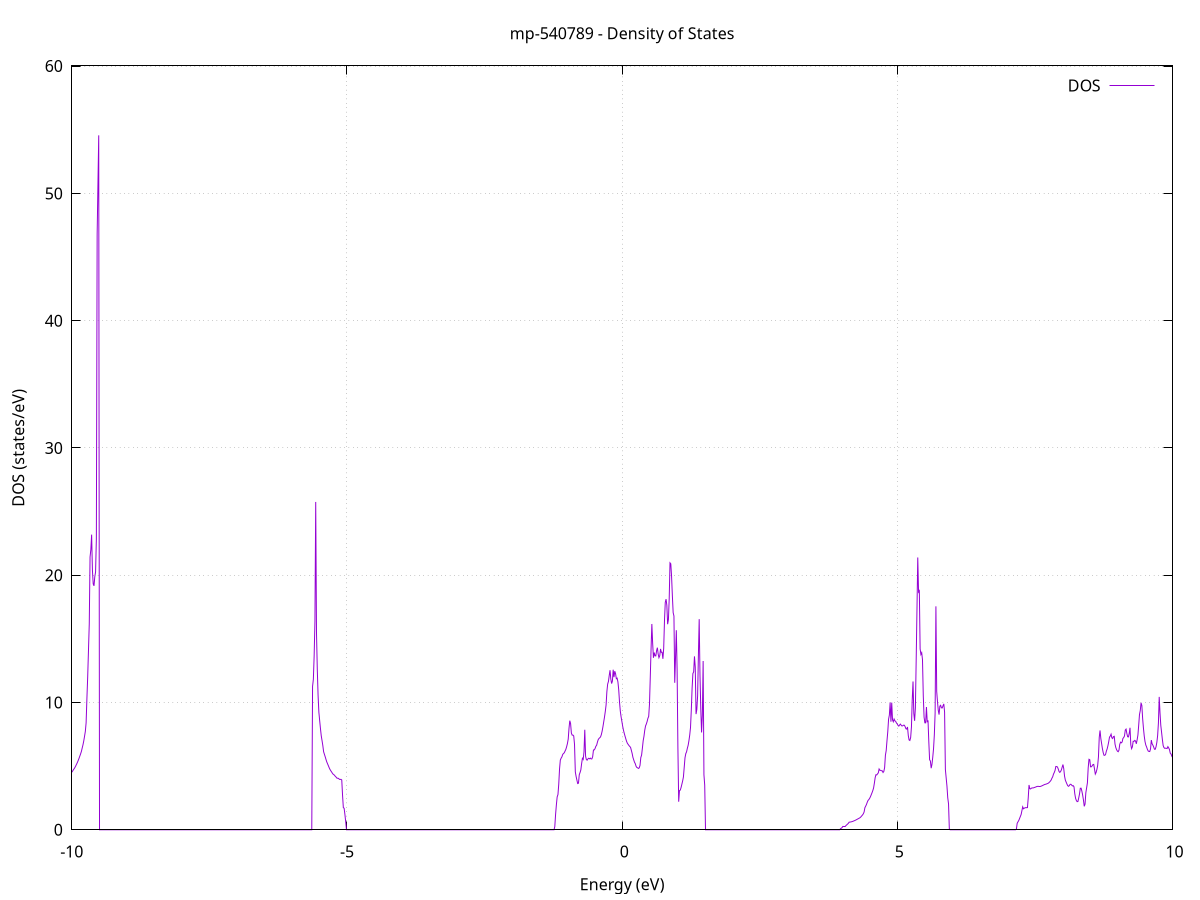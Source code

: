 set title 'mp-540789 - Density of States'
set xlabel 'Energy (eV)'
set ylabel 'DOS (states/eV)'
set grid
set xrange [-10:10]
set yrange [0:60.019]
set xzeroaxis lt -1
set terminal png size 800,600
set output 'mp-540789_dos_gnuplot.png'
plot '-' using 1:2 with lines title 'DOS'
-15.861900 0.000000
-15.847500 0.000000
-15.833200 0.000000
-15.818900 0.000000
-15.804500 0.000000
-15.790200 0.000000
-15.775800 0.000000
-15.761500 0.000000
-15.747200 0.000000
-15.732800 0.000000
-15.718500 0.000000
-15.704200 0.000000
-15.689800 0.000000
-15.675500 0.000000
-15.661100 0.000000
-15.646800 0.000000
-15.632500 0.000000
-15.618100 0.000000
-15.603800 0.000000
-15.589500 0.000000
-15.575100 0.000000
-15.560800 0.000000
-15.546400 0.000000
-15.532100 0.000000
-15.517800 0.000000
-15.503400 0.000000
-15.489100 0.000000
-15.474800 0.000000
-15.460400 0.000000
-15.446100 0.000000
-15.431700 0.000000
-15.417400 0.000000
-15.403100 0.000000
-15.388700 0.000000
-15.374400 0.000000
-15.360100 0.000000
-15.345700 0.000000
-15.331400 0.000000
-15.317100 0.000000
-15.302700 0.000000
-15.288400 0.000000
-15.274000 0.000000
-15.259700 0.000000
-15.245400 0.000000
-15.231000 0.000000
-15.216700 0.000000
-15.202400 0.000000
-15.188000 0.000000
-15.173700 0.000000
-15.159300 0.000000
-15.145000 0.000000
-15.130700 0.000000
-15.116300 0.000000
-15.102000 0.000000
-15.087700 0.000000
-15.073300 0.000000
-15.059000 0.000000
-15.044600 0.000000
-15.030300 0.000000
-15.016000 0.000000
-15.001600 0.000000
-14.987300 0.000000
-14.973000 0.000000
-14.958600 0.000000
-14.944300 0.000000
-14.929900 0.000000
-14.915600 0.000000
-14.901300 0.000000
-14.886900 0.000000
-14.872600 0.000000
-14.858300 0.000000
-14.843900 0.000000
-14.829600 0.000000
-14.815300 0.000000
-14.800900 0.000000
-14.786600 0.000000
-14.772200 0.000000
-14.757900 0.000000
-14.743600 0.000000
-14.729200 0.000000
-14.714900 0.000000
-14.700600 0.000000
-14.686200 0.000000
-14.671900 0.000000
-14.657500 0.000000
-14.643200 0.000000
-14.628900 0.000000
-14.614500 0.000000
-14.600200 0.000000
-14.585900 0.000000
-14.571500 0.000000
-14.557200 83.958200
-14.542800 181.843900
-14.528500 390.366600
-14.514200 614.686100
-14.499800 396.299700
-14.485500 0.000000
-14.471200 0.000000
-14.456800 0.000000
-14.442500 0.000000
-14.428200 0.000000
-14.413800 0.000000
-14.399500 0.000000
-14.385100 0.000000
-14.370800 0.000000
-14.356500 0.000000
-14.342100 0.000000
-14.327800 0.000000
-14.313500 0.000000
-14.299100 0.000000
-14.284800 0.000000
-14.270400 0.000000
-14.256100 0.000000
-14.241800 0.000000
-14.227400 0.000000
-14.213100 0.000000
-14.198800 0.000000
-14.184400 0.000000
-14.170100 0.000000
-14.155700 0.000000
-14.141400 0.000000
-14.127100 0.000000
-14.112700 0.000000
-14.098400 0.000000
-14.084100 0.000000
-14.069700 0.000000
-14.055400 0.000000
-14.041000 0.000000
-14.026700 0.000000
-14.012400 0.000000
-13.998000 0.000000
-13.983700 0.000000
-13.969400 0.000000
-13.955000 0.000000
-13.940700 0.000000
-13.926400 0.000000
-13.912000 0.000000
-13.897700 0.000000
-13.883300 0.000000
-13.869000 0.000000
-13.854700 0.000000
-13.840300 0.000000
-13.826000 0.000000
-13.811700 0.000000
-13.797300 0.000000
-13.783000 0.000000
-13.768600 0.000000
-13.754300 0.000000
-13.740000 0.000000
-13.725600 0.000000
-13.711300 0.000000
-13.697000 0.000000
-13.682600 0.000000
-13.668300 0.000000
-13.653900 0.000000
-13.639600 0.000000
-13.625300 0.000000
-13.610900 0.000000
-13.596600 0.000000
-13.582300 0.000000
-13.567900 0.000000
-13.553600 0.000000
-13.539200 0.000000
-13.524900 0.000000
-13.510600 0.000000
-13.496200 0.000000
-13.481900 0.000000
-13.467600 0.000000
-13.453200 0.000000
-13.438900 0.000000
-13.424600 0.000000
-13.410200 0.000000
-13.395900 0.000000
-13.381500 0.000000
-13.367200 0.000000
-13.352900 0.000000
-13.338500 0.000000
-13.324200 0.000000
-13.309900 0.000000
-13.295500 0.000000
-13.281200 0.000000
-13.266800 0.000000
-13.252500 0.000000
-13.238200 0.000000
-13.223800 0.000000
-13.209500 0.000000
-13.195200 0.000000
-13.180800 0.000000
-13.166500 0.000000
-13.152100 0.000000
-13.137800 0.000000
-13.123500 0.000000
-13.109100 0.000000
-13.094800 0.000000
-13.080500 0.000000
-13.066100 0.000000
-13.051800 0.000000
-13.037400 0.000000
-13.023100 0.000000
-13.008800 0.000000
-12.994400 0.000000
-12.980100 0.000000
-12.965800 0.000000
-12.951400 0.000000
-12.937100 0.000000
-12.922800 0.000000
-12.908400 0.000000
-12.894100 0.000000
-12.879700 0.000000
-12.865400 0.000000
-12.851100 0.000000
-12.836700 0.000000
-12.822400 0.000000
-12.808100 0.000000
-12.793700 0.000000
-12.779400 0.000000
-12.765000 0.000000
-12.750700 0.000000
-12.736400 0.000000
-12.722000 0.000000
-12.707700 0.000000
-12.693400 0.000000
-12.679000 0.000000
-12.664700 0.000000
-12.650300 0.000000
-12.636000 0.000000
-12.621700 0.000000
-12.607300 0.000000
-12.593000 0.000000
-12.578700 0.000000
-12.564300 0.000000
-12.550000 0.000000
-12.535700 0.000000
-12.521300 0.000000
-12.507000 0.000000
-12.492600 0.000000
-12.478300 0.000000
-12.464000 0.000000
-12.449600 0.000000
-12.435300 0.000000
-12.421000 0.000000
-12.406600 0.000000
-12.392300 0.000000
-12.377900 0.000000
-12.363600 0.000000
-12.349300 0.000000
-12.334900 0.000000
-12.320600 0.000000
-12.306300 0.000000
-12.291900 0.000000
-12.277600 0.000000
-12.263200 0.000000
-12.248900 0.000000
-12.234600 0.000000
-12.220200 0.000000
-12.205900 0.000000
-12.191600 0.000000
-12.177200 0.000000
-12.162900 0.000000
-12.148500 0.000000
-12.134200 0.000000
-12.119900 0.000000
-12.105500 0.000000
-12.091200 0.000000
-12.076900 0.000000
-12.062500 0.000000
-12.048200 0.000000
-12.033900 0.000000
-12.019500 0.000000
-12.005200 0.000000
-11.990800 0.000000
-11.976500 0.000000
-11.962200 0.000000
-11.947800 0.000000
-11.933500 0.000000
-11.919200 0.000000
-11.904800 0.000000
-11.890500 0.000000
-11.876100 0.000000
-11.861800 0.000000
-11.847500 0.000000
-11.833100 0.000000
-11.818800 0.000000
-11.804500 0.000000
-11.790100 0.000000
-11.775800 0.000000
-11.761400 0.000000
-11.747100 0.000000
-11.732800 0.000000
-11.718400 0.000000
-11.704100 0.000000
-11.689800 0.000000
-11.675400 0.000000
-11.661100 0.000000
-11.646700 0.000000
-11.632400 0.000000
-11.618100 0.000000
-11.603700 0.000000
-11.589400 0.000000
-11.575100 0.000000
-11.560700 0.000000
-11.546400 0.000000
-11.532100 0.000000
-11.517700 0.000000
-11.503400 0.000000
-11.489000 0.000000
-11.474700 0.000000
-11.460400 0.000000
-11.446000 0.000000
-11.431700 0.000000
-11.417400 0.000000
-11.403000 0.000000
-11.388700 0.000000
-11.374300 0.000000
-11.360000 0.000000
-11.345700 0.000000
-11.331300 0.000000
-11.317000 0.000000
-11.302700 0.000000
-11.288300 0.000000
-11.274000 0.000000
-11.259600 0.000000
-11.245300 0.000000
-11.231000 0.000000
-11.216600 0.000000
-11.202300 0.000000
-11.188000 0.000000
-11.173600 0.000000
-11.159300 0.000000
-11.144900 0.000000
-11.130600 0.000000
-11.116300 0.000000
-11.101900 0.000000
-11.087600 0.000000
-11.073300 0.000000
-11.058900 0.000000
-11.044600 0.000000
-11.030300 0.000000
-11.015900 0.000000
-11.001600 0.000000
-10.987200 0.000000
-10.972900 0.000000
-10.958600 0.000000
-10.944200 0.000000
-10.929900 0.000000
-10.915600 0.000000
-10.901200 0.000000
-10.886900 0.000000
-10.872500 0.000000
-10.858200 0.000000
-10.843900 0.000000
-10.829500 0.000000
-10.815200 0.000000
-10.800900 0.000000
-10.786500 0.000000
-10.772200 0.000000
-10.757800 0.000000
-10.743500 0.000000
-10.729200 0.000000
-10.714800 0.000000
-10.700500 0.000000
-10.686200 0.000000
-10.671800 0.000000
-10.657500 0.000000
-10.643200 0.000000
-10.628800 0.000000
-10.614500 0.000000
-10.600100 0.000000
-10.585800 0.000000
-10.571500 0.000000
-10.557100 0.000000
-10.542800 0.000000
-10.528500 0.000000
-10.514100 0.000000
-10.499800 0.000000
-10.485400 0.000000
-10.471100 0.000000
-10.456800 0.000000
-10.442400 0.000000
-10.428100 0.000000
-10.413800 0.000000
-10.399400 0.000000
-10.385100 0.000000
-10.370700 0.000000
-10.356400 0.000000
-10.342100 0.000000
-10.327700 0.000000
-10.313400 0.000000
-10.299100 0.000000
-10.284700 0.000000
-10.270400 0.000000
-10.256000 0.000000
-10.241700 0.000000
-10.227400 0.000000
-10.213000 0.000000
-10.198700 0.000000
-10.184400 0.793700
-10.170000 1.826200
-10.155700 1.915000
-10.141400 2.513900
-10.127000 3.083800
-10.112700 3.936500
-10.098300 4.084200
-10.084000 4.063700
-10.069700 4.139500
-10.055300 4.222400
-10.041000 4.305800
-10.026700 4.364200
-10.012300 4.447100
-9.998000 4.531300
-9.983600 4.623300
-9.969300 4.726500
-9.955000 4.808200
-9.940600 4.916200
-9.926300 5.036600
-9.912000 5.165800
-9.897600 5.297800
-9.883300 5.447800
-9.868900 5.609900
-9.854600 5.782800
-9.840300 5.957800
-9.825900 6.150100
-9.811600 6.413400
-9.797300 6.665200
-9.782900 6.970700
-9.768600 7.335900
-9.754200 7.722700
-9.739900 8.397700
-9.725600 10.287800
-9.711200 12.002200
-9.696900 14.088000
-9.682600 16.163000
-9.668200 21.426000
-9.653900 22.010400
-9.639600 23.190500
-9.625200 20.404100
-9.610900 19.313700
-9.596500 19.165300
-9.582200 19.871500
-9.567900 20.256300
-9.553500 22.847300
-9.539200 46.781100
-9.524900 50.677300
-9.510500 54.562300
-9.496200 0.000000
-9.481800 0.000000
-9.467500 0.000000
-9.453200 0.000000
-9.438800 0.000000
-9.424500 0.000000
-9.410200 0.000000
-9.395800 0.000000
-9.381500 0.000000
-9.367100 0.000000
-9.352800 0.000000
-9.338500 0.000000
-9.324100 0.000000
-9.309800 0.000000
-9.295500 0.000000
-9.281100 0.000000
-9.266800 0.000000
-9.252400 0.000000
-9.238100 0.000000
-9.223800 0.000000
-9.209400 0.000000
-9.195100 0.000000
-9.180800 0.000000
-9.166400 0.000000
-9.152100 0.000000
-9.137800 0.000000
-9.123400 0.000000
-9.109100 0.000000
-9.094700 0.000000
-9.080400 0.000000
-9.066100 0.000000
-9.051700 0.000000
-9.037400 0.000000
-9.023100 0.000000
-9.008700 0.000000
-8.994400 0.000000
-8.980000 0.000000
-8.965700 0.000000
-8.951400 0.000000
-8.937000 0.000000
-8.922700 0.000000
-8.908400 0.000000
-8.894000 0.000000
-8.879700 0.000000
-8.865300 0.000000
-8.851000 0.000000
-8.836700 0.000000
-8.822300 0.000000
-8.808000 0.000000
-8.793700 0.000000
-8.779300 0.000000
-8.765000 0.000000
-8.750700 0.000000
-8.736300 0.000000
-8.722000 0.000000
-8.707600 0.000000
-8.693300 0.000000
-8.679000 0.000000
-8.664600 0.000000
-8.650300 0.000000
-8.636000 0.000000
-8.621600 0.000000
-8.607300 0.000000
-8.592900 0.000000
-8.578600 0.000000
-8.564300 0.000000
-8.549900 0.000000
-8.535600 0.000000
-8.521300 0.000000
-8.506900 0.000000
-8.492600 0.000000
-8.478200 0.000000
-8.463900 0.000000
-8.449600 0.000000
-8.435200 0.000000
-8.420900 0.000000
-8.406600 0.000000
-8.392200 0.000000
-8.377900 0.000000
-8.363500 0.000000
-8.349200 0.000000
-8.334900 0.000000
-8.320500 0.000000
-8.306200 0.000000
-8.291900 0.000000
-8.277500 0.000000
-8.263200 0.000000
-8.248900 0.000000
-8.234500 0.000000
-8.220200 0.000000
-8.205800 0.000000
-8.191500 0.000000
-8.177200 0.000000
-8.162800 0.000000
-8.148500 0.000000
-8.134200 0.000000
-8.119800 0.000000
-8.105500 0.000000
-8.091100 0.000000
-8.076800 0.000000
-8.062500 0.000000
-8.048100 0.000000
-8.033800 0.000000
-8.019500 0.000000
-8.005100 0.000000
-7.990800 0.000000
-7.976400 0.000000
-7.962100 0.000000
-7.947800 0.000000
-7.933400 0.000000
-7.919100 0.000000
-7.904800 0.000000
-7.890400 0.000000
-7.876100 0.000000
-7.861700 0.000000
-7.847400 0.000000
-7.833100 0.000000
-7.818700 0.000000
-7.804400 0.000000
-7.790100 0.000000
-7.775700 0.000000
-7.761400 0.000000
-7.747100 0.000000
-7.732700 0.000000
-7.718400 0.000000
-7.704000 0.000000
-7.689700 0.000000
-7.675400 0.000000
-7.661000 0.000000
-7.646700 0.000000
-7.632400 0.000000
-7.618000 0.000000
-7.603700 0.000000
-7.589300 0.000000
-7.575000 0.000000
-7.560700 0.000000
-7.546300 0.000000
-7.532000 0.000000
-7.517700 0.000000
-7.503300 0.000000
-7.489000 0.000000
-7.474600 0.000000
-7.460300 0.000000
-7.446000 0.000000
-7.431600 0.000000
-7.417300 0.000000
-7.403000 0.000000
-7.388600 0.000000
-7.374300 0.000000
-7.359900 0.000000
-7.345600 0.000000
-7.331300 0.000000
-7.316900 0.000000
-7.302600 0.000000
-7.288300 0.000000
-7.273900 0.000000
-7.259600 0.000000
-7.245300 0.000000
-7.230900 0.000000
-7.216600 0.000000
-7.202200 0.000000
-7.187900 0.000000
-7.173600 0.000000
-7.159200 0.000000
-7.144900 0.000000
-7.130600 0.000000
-7.116200 0.000000
-7.101900 0.000000
-7.087500 0.000000
-7.073200 0.000000
-7.058900 0.000000
-7.044500 0.000000
-7.030200 0.000000
-7.015900 0.000000
-7.001500 0.000000
-6.987200 0.000000
-6.972800 0.000000
-6.958500 0.000000
-6.944200 0.000000
-6.929800 0.000000
-6.915500 0.000000
-6.901200 0.000000
-6.886800 0.000000
-6.872500 0.000000
-6.858200 0.000000
-6.843800 0.000000
-6.829500 0.000000
-6.815100 0.000000
-6.800800 0.000000
-6.786500 0.000000
-6.772100 0.000000
-6.757800 0.000000
-6.743500 0.000000
-6.729100 0.000000
-6.714800 0.000000
-6.700400 0.000000
-6.686100 0.000000
-6.671800 0.000000
-6.657400 0.000000
-6.643100 0.000000
-6.628800 0.000000
-6.614400 0.000000
-6.600100 0.000000
-6.585700 0.000000
-6.571400 0.000000
-6.557100 0.000000
-6.542700 0.000000
-6.528400 0.000000
-6.514100 0.000000
-6.499700 0.000000
-6.485400 0.000000
-6.471000 0.000000
-6.456700 0.000000
-6.442400 0.000000
-6.428000 0.000000
-6.413700 0.000000
-6.399400 0.000000
-6.385000 0.000000
-6.370700 0.000000
-6.356400 0.000000
-6.342000 0.000000
-6.327700 0.000000
-6.313300 0.000000
-6.299000 0.000000
-6.284700 0.000000
-6.270300 0.000000
-6.256000 0.000000
-6.241700 0.000000
-6.227300 0.000000
-6.213000 0.000000
-6.198600 0.000000
-6.184300 0.000000
-6.170000 0.000000
-6.155600 0.000000
-6.141300 0.000000
-6.127000 0.000000
-6.112600 0.000000
-6.098300 0.000000
-6.083900 0.000000
-6.069600 0.000000
-6.055300 0.000000
-6.040900 0.000000
-6.026600 0.000000
-6.012300 0.000000
-5.997900 0.000000
-5.983600 0.000000
-5.969200 0.000000
-5.954900 0.000000
-5.940600 0.000000
-5.926200 0.000000
-5.911900 0.000000
-5.897600 0.000000
-5.883200 0.000000
-5.868900 0.000000
-5.854600 0.000000
-5.840200 0.000000
-5.825900 0.000000
-5.811500 0.000000
-5.797200 0.000000
-5.782900 0.000000
-5.768500 0.000000
-5.754200 0.000000
-5.739900 0.000000
-5.725500 0.000000
-5.711200 0.000000
-5.696800 0.000000
-5.682500 0.000000
-5.668200 0.000000
-5.653800 0.000000
-5.639500 0.000000
-5.625200 11.266200
-5.610800 11.816800
-5.596500 13.642900
-5.582100 16.356400
-5.567800 25.756500
-5.553500 15.435900
-5.539100 12.578300
-5.524800 10.550800
-5.510500 9.231300
-5.496100 8.582300
-5.481800 7.954900
-5.467400 7.386700
-5.453100 7.010600
-5.438800 6.618800
-5.424400 6.132900
-5.410100 5.933100
-5.395800 5.739100
-5.381400 5.528300
-5.367100 5.333100
-5.352800 5.185100
-5.338400 5.038800
-5.324100 4.884700
-5.309700 4.749600
-5.295400 4.646600
-5.281100 4.555000
-5.266700 4.455100
-5.252400 4.370600
-5.238100 4.331800
-5.223700 4.263700
-5.209400 4.187400
-5.195000 4.128400
-5.180700 4.049700
-5.166400 4.052500
-5.152000 4.032100
-5.137700 3.960900
-5.123400 3.956200
-5.109000 3.962000
-5.094700 3.910900
-5.080300 2.707700
-5.066000 1.738500
-5.051700 1.692200
-5.037300 1.197800
-5.023000 0.629800
-5.008700 0.000000
-4.994300 0.000000
-4.980000 0.000000
-4.965700 0.000000
-4.951300 0.000000
-4.937000 0.000000
-4.922600 0.000000
-4.908300 0.000000
-4.894000 0.000000
-4.879600 0.000000
-4.865300 0.000000
-4.851000 0.000000
-4.836600 0.000000
-4.822300 0.000000
-4.807900 0.000000
-4.793600 0.000000
-4.779300 0.000000
-4.764900 0.000000
-4.750600 0.000000
-4.736300 0.000000
-4.721900 0.000000
-4.707600 0.000000
-4.693200 0.000000
-4.678900 0.000000
-4.664600 0.000000
-4.650200 0.000000
-4.635900 0.000000
-4.621600 0.000000
-4.607200 0.000000
-4.592900 0.000000
-4.578500 0.000000
-4.564200 0.000000
-4.549900 0.000000
-4.535500 0.000000
-4.521200 0.000000
-4.506900 0.000000
-4.492500 0.000000
-4.478200 0.000000
-4.463900 0.000000
-4.449500 0.000000
-4.435200 0.000000
-4.420800 0.000000
-4.406500 0.000000
-4.392200 0.000000
-4.377800 0.000000
-4.363500 0.000000
-4.349200 0.000000
-4.334800 0.000000
-4.320500 0.000000
-4.306100 0.000000
-4.291800 0.000000
-4.277500 0.000000
-4.263100 0.000000
-4.248800 0.000000
-4.234500 0.000000
-4.220100 0.000000
-4.205800 0.000000
-4.191400 0.000000
-4.177100 0.000000
-4.162800 0.000000
-4.148400 0.000000
-4.134100 0.000000
-4.119800 0.000000
-4.105400 0.000000
-4.091100 0.000000
-4.076700 0.000000
-4.062400 0.000000
-4.048100 0.000000
-4.033700 0.000000
-4.019400 0.000000
-4.005100 0.000000
-3.990700 0.000000
-3.976400 0.000000
-3.962100 0.000000
-3.947700 0.000000
-3.933400 0.000000
-3.919000 0.000000
-3.904700 0.000000
-3.890400 0.000000
-3.876000 0.000000
-3.861700 0.000000
-3.847400 0.000000
-3.833000 0.000000
-3.818700 0.000000
-3.804300 0.000000
-3.790000 0.000000
-3.775700 0.000000
-3.761300 0.000000
-3.747000 0.000000
-3.732700 0.000000
-3.718300 0.000000
-3.704000 0.000000
-3.689600 0.000000
-3.675300 0.000000
-3.661000 0.000000
-3.646600 0.000000
-3.632300 0.000000
-3.618000 0.000000
-3.603600 0.000000
-3.589300 0.000000
-3.575000 0.000000
-3.560600 0.000000
-3.546300 0.000000
-3.531900 0.000000
-3.517600 0.000000
-3.503300 0.000000
-3.488900 0.000000
-3.474600 0.000000
-3.460300 0.000000
-3.445900 0.000000
-3.431600 0.000000
-3.417200 0.000000
-3.402900 0.000000
-3.388600 0.000000
-3.374200 0.000000
-3.359900 0.000000
-3.345600 0.000000
-3.331200 0.000000
-3.316900 0.000000
-3.302500 0.000000
-3.288200 0.000000
-3.273900 0.000000
-3.259500 0.000000
-3.245200 0.000000
-3.230900 0.000000
-3.216500 0.000000
-3.202200 0.000000
-3.187800 0.000000
-3.173500 0.000000
-3.159200 0.000000
-3.144800 0.000000
-3.130500 0.000000
-3.116200 0.000000
-3.101800 0.000000
-3.087500 0.000000
-3.073200 0.000000
-3.058800 0.000000
-3.044500 0.000000
-3.030100 0.000000
-3.015800 0.000000
-3.001500 0.000000
-2.987100 0.000000
-2.972800 0.000000
-2.958500 0.000000
-2.944100 0.000000
-2.929800 0.000000
-2.915400 0.000000
-2.901100 0.000000
-2.886800 0.000000
-2.872400 0.000000
-2.858100 0.000000
-2.843800 0.000000
-2.829400 0.000000
-2.815100 0.000000
-2.800700 0.000000
-2.786400 0.000000
-2.772100 0.000000
-2.757700 0.000000
-2.743400 0.000000
-2.729100 0.000000
-2.714700 0.000000
-2.700400 0.000000
-2.686000 0.000000
-2.671700 0.000000
-2.657400 0.000000
-2.643000 0.000000
-2.628700 0.000000
-2.614400 0.000000
-2.600000 0.000000
-2.585700 0.000000
-2.571400 0.000000
-2.557000 0.000000
-2.542700 0.000000
-2.528300 0.000000
-2.514000 0.000000
-2.499700 0.000000
-2.485300 0.000000
-2.471000 0.000000
-2.456700 0.000000
-2.442300 0.000000
-2.428000 0.000000
-2.413600 0.000000
-2.399300 0.000000
-2.385000 0.000000
-2.370600 0.000000
-2.356300 0.000000
-2.342000 0.000000
-2.327600 0.000000
-2.313300 0.000000
-2.298900 0.000000
-2.284600 0.000000
-2.270300 0.000000
-2.255900 0.000000
-2.241600 0.000000
-2.227300 0.000000
-2.212900 0.000000
-2.198600 0.000000
-2.184200 0.000000
-2.169900 0.000000
-2.155600 0.000000
-2.141200 0.000000
-2.126900 0.000000
-2.112600 0.000000
-2.098200 0.000000
-2.083900 0.000000
-2.069600 0.000000
-2.055200 0.000000
-2.040900 0.000000
-2.026500 0.000000
-2.012200 0.000000
-1.997900 0.000000
-1.983500 0.000000
-1.969200 0.000000
-1.954900 0.000000
-1.940500 0.000000
-1.926200 0.000000
-1.911800 0.000000
-1.897500 0.000000
-1.883200 0.000000
-1.868800 0.000000
-1.854500 0.000000
-1.840200 0.000000
-1.825800 0.000000
-1.811500 0.000000
-1.797100 0.000000
-1.782800 0.000000
-1.768500 0.000000
-1.754100 0.000000
-1.739800 0.000000
-1.725500 0.000000
-1.711100 0.000000
-1.696800 0.000000
-1.682500 0.000000
-1.668100 0.000000
-1.653800 0.000000
-1.639400 0.000000
-1.625100 0.000000
-1.610800 0.000000
-1.596400 0.000000
-1.582100 0.000000
-1.567800 0.000000
-1.553400 0.000000
-1.539100 0.000000
-1.524700 0.000000
-1.510400 0.000000
-1.496100 0.000000
-1.481700 0.000000
-1.467400 0.000000
-1.453100 0.000000
-1.438700 0.000000
-1.424400 0.000000
-1.410000 0.000000
-1.395700 0.000000
-1.381400 0.000000
-1.367000 0.000000
-1.352700 0.000000
-1.338400 0.000000
-1.324000 0.000000
-1.309700 0.000000
-1.295300 0.000000
-1.281000 0.000000
-1.266700 0.000000
-1.252300 0.000000
-1.238000 0.000000
-1.223700 0.247600
-1.209300 1.212800
-1.195000 1.961000
-1.180700 2.583500
-1.166300 2.765000
-1.152000 3.574000
-1.137600 4.777700
-1.123300 5.476200
-1.109000 5.623300
-1.094600 5.727200
-1.080300 5.914000
-1.066000 5.995500
-1.051600 6.047000
-1.037300 6.185800
-1.022900 6.317900
-1.008600 6.527300
-0.994300 6.776100
-0.979900 7.124100
-0.965600 7.969400
-0.951300 8.572100
-0.936900 8.352100
-0.922600 7.600500
-0.908200 7.438300
-0.893900 7.436500
-0.879600 7.368600
-0.865200 6.701500
-0.850900 4.544600
-0.836600 4.189400
-0.822200 3.903200
-0.807900 3.633200
-0.793500 3.660000
-0.779200 4.325200
-0.764900 4.494200
-0.750500 4.707800
-0.736200 5.199800
-0.721900 5.615500
-0.707500 5.529900
-0.693200 6.120200
-0.678900 7.859900
-0.664500 5.788100
-0.650200 5.512300
-0.635800 5.469200
-0.621500 5.569900
-0.607200 5.618600
-0.592800 5.576300
-0.578500 5.629500
-0.564200 5.563900
-0.549800 5.569800
-0.535500 5.745700
-0.521100 6.271300
-0.506800 6.273600
-0.492500 6.379100
-0.478100 6.556200
-0.463800 6.637300
-0.449500 6.881600
-0.435100 7.079800
-0.420800 7.175400
-0.406400 7.230000
-0.392100 7.302000
-0.377800 7.482300
-0.363400 7.753900
-0.349100 8.092900
-0.334800 8.477300
-0.320400 8.866200
-0.306100 9.298800
-0.291700 9.808100
-0.277400 10.858200
-0.263100 11.448600
-0.248700 11.658000
-0.234400 12.126100
-0.220100 12.536100
-0.205700 11.843700
-0.191400 11.488000
-0.177100 11.681300
-0.162700 12.575000
-0.148400 11.994300
-0.134000 12.461000
-0.119700 12.267300
-0.105400 11.867400
-0.091000 11.912100
-0.076700 11.613400
-0.062400 11.005400
-0.048000 10.048000
-0.033700 9.330900
-0.019300 8.880200
-0.005000 8.520900
0.009300 8.141000
0.023700 7.830000
0.038000 7.582600
0.052300 7.361100
0.066700 7.140100
0.081000 6.943400
0.095400 6.791500
0.109700 6.707500
0.124000 6.619100
0.138400 6.544400
0.152700 6.477500
0.167000 6.243500
0.181400 6.004400
0.195700 5.693500
0.210000 5.496900
0.224400 5.311800
0.238700 5.193200
0.253100 4.987900
0.267400 4.895300
0.281700 4.865800
0.296100 4.817100
0.310400 4.863500
0.324700 5.056300
0.339100 5.671300
0.353400 5.867100
0.367800 6.409600
0.382100 6.989800
0.396400 7.343300
0.410800 7.820000
0.425100 8.156700
0.439400 8.307800
0.453800 8.505000
0.468100 8.757900
0.482500 8.906500
0.496800 9.872900
0.511100 11.980000
0.525500 14.208900
0.539800 16.168900
0.554100 14.667300
0.568500 13.512200
0.582800 13.925700
0.597200 13.664400
0.611500 13.659200
0.625800 14.071600
0.640200 14.307900
0.654500 13.806200
0.668800 13.521600
0.683200 13.674600
0.697500 14.210300
0.711800 13.942400
0.726200 13.945000
0.740500 13.430200
0.754900 14.257100
0.769200 16.413700
0.783500 17.867600
0.797900 18.118700
0.812200 17.638100
0.826500 16.152100
0.840900 16.517100
0.855200 18.173100
0.869600 20.973100
0.883900 20.895600
0.898200 19.904400
0.912600 18.373600
0.926900 17.058300
0.941200 16.793900
0.955600 11.549700
0.969900 13.561400
0.984300 15.677500
0.998600 12.613200
1.012900 6.488700
1.027300 2.204900
1.041600 3.074700
1.055900 3.112000
1.070300 3.312000
1.084600 3.568100
1.099000 3.829000
1.113300 4.148100
1.127600 4.894600
1.142000 5.658200
1.156300 5.981500
1.170600 6.124300
1.185000 6.406300
1.199300 6.637400
1.213600 7.002000
1.228000 7.445200
1.242300 8.045800
1.256700 9.419300
1.271000 11.104600
1.285300 12.271900
1.299700 12.410500
1.314000 13.623800
1.328300 12.787900
1.342700 9.087900
1.357000 9.454400
1.371400 10.535900
1.385700 13.763400
1.400000 16.550200
1.414400 12.168400
1.428700 9.533200
1.443000 7.645600
1.457400 8.995500
1.471700 13.257800
1.486100 4.326400
1.500400 3.504100
1.514700 0.001600
1.529100 0.000000
1.543400 0.000000
1.557700 0.000000
1.572100 0.000000
1.586400 0.000000
1.600800 0.000000
1.615100 0.000000
1.629400 0.000000
1.643800 0.000000
1.658100 0.000000
1.672400 0.000000
1.686800 0.000000
1.701100 0.000000
1.715400 0.000000
1.729800 0.000000
1.744100 0.000000
1.758500 0.000000
1.772800 0.000000
1.787100 0.000000
1.801500 0.000000
1.815800 0.000000
1.830100 0.000000
1.844500 0.000000
1.858800 0.000000
1.873200 0.000000
1.887500 0.000000
1.901800 0.000000
1.916200 0.000000
1.930500 0.000000
1.944800 0.000000
1.959200 0.000000
1.973500 0.000000
1.987900 0.000000
2.002200 0.000000
2.016500 0.000000
2.030900 0.000000
2.045200 0.000000
2.059500 0.000000
2.073900 0.000000
2.088200 0.000000
2.102500 0.000000
2.116900 0.000000
2.131200 0.000000
2.145600 0.000000
2.159900 0.000000
2.174200 0.000000
2.188600 0.000000
2.202900 0.000000
2.217200 0.000000
2.231600 0.000000
2.245900 0.000000
2.260300 0.000000
2.274600 0.000000
2.288900 0.000000
2.303300 0.000000
2.317600 0.000000
2.331900 0.000000
2.346300 0.000000
2.360600 0.000000
2.375000 0.000000
2.389300 0.000000
2.403600 0.000000
2.418000 0.000000
2.432300 0.000000
2.446600 0.000000
2.461000 0.000000
2.475300 0.000000
2.489700 0.000000
2.504000 0.000000
2.518300 0.000000
2.532700 0.000000
2.547000 0.000000
2.561300 0.000000
2.575700 0.000000
2.590000 0.000000
2.604300 0.000000
2.618700 0.000000
2.633000 0.000000
2.647400 0.000000
2.661700 0.000000
2.676000 0.000000
2.690400 0.000000
2.704700 0.000000
2.719000 0.000000
2.733400 0.000000
2.747700 0.000000
2.762100 0.000000
2.776400 0.000000
2.790700 0.000000
2.805100 0.000000
2.819400 0.000000
2.833700 0.000000
2.848100 0.000000
2.862400 0.000000
2.876800 0.000000
2.891100 0.000000
2.905400 0.000000
2.919800 0.000000
2.934100 0.000000
2.948400 0.000000
2.962800 0.000000
2.977100 0.000000
2.991500 0.000000
3.005800 0.000000
3.020100 0.000000
3.034500 0.000000
3.048800 0.000000
3.063100 0.000000
3.077500 0.000000
3.091800 0.000000
3.106100 0.000000
3.120500 0.000000
3.134800 0.000000
3.149200 0.000000
3.163500 0.000000
3.177800 0.000000
3.192200 0.000000
3.206500 0.000000
3.220800 0.000000
3.235200 0.000000
3.249500 0.000000
3.263900 0.000000
3.278200 0.000000
3.292500 0.000000
3.306900 0.000000
3.321200 0.000000
3.335500 0.000000
3.349900 0.000000
3.364200 0.000000
3.378600 0.000000
3.392900 0.000000
3.407200 0.000000
3.421600 0.000000
3.435900 0.000000
3.450200 0.000000
3.464600 0.000000
3.478900 0.000000
3.493300 0.000000
3.507600 0.000000
3.521900 0.000000
3.536300 0.000000
3.550600 0.000000
3.564900 0.000000
3.579300 0.000000
3.593600 0.000000
3.607900 0.000000
3.622300 0.000000
3.636600 0.000000
3.651000 0.000000
3.665300 0.000000
3.679600 0.000000
3.694000 0.000000
3.708300 0.000000
3.722600 0.000000
3.737000 0.000000
3.751300 0.000000
3.765700 0.000000
3.780000 0.000000
3.794300 0.000000
3.808700 0.000000
3.823000 0.000000
3.837300 0.000000
3.851700 0.000000
3.866000 0.000000
3.880400 0.000000
3.894700 0.000000
3.909000 0.000000
3.923400 0.000000
3.937700 0.000000
3.952000 0.000000
3.966400 0.076000
3.980700 0.121700
3.995000 0.166000
4.009400 0.261100
4.023700 0.259800
4.038100 0.258200
4.052400 0.258300
4.066700 0.330100
4.081100 0.388600
4.095400 0.445000
4.109700 0.505500
4.124100 0.595300
4.138400 0.603700
4.152800 0.614900
4.167100 0.628400
4.181400 0.645600
4.195800 0.670000
4.210100 0.695800
4.224400 0.722000
4.238800 0.750900
4.253100 0.782700
4.267500 0.816900
4.281800 0.851200
4.296100 0.885000
4.310500 0.918400
4.324800 0.957400
4.339100 1.018800
4.353500 1.092000
4.367800 1.164500
4.382200 1.255600
4.396500 1.397800
4.410800 1.734800
4.425200 1.856900
4.439500 1.990500
4.453800 2.164100
4.468200 2.306500
4.482500 2.375600
4.496800 2.467200
4.511200 2.596300
4.525500 2.746700
4.539900 2.904100
4.554200 3.074500
4.568500 3.281400
4.582900 3.659000
4.597200 4.090200
4.611500 4.324000
4.625900 4.308700
4.640200 4.391800
4.654600 4.471600
4.668900 4.776000
4.683200 4.675600
4.697600 4.670000
4.711900 4.637300
4.726200 4.630900
4.740600 4.500600
4.754900 4.583200
4.769300 4.889300
4.783600 5.856600
4.797900 6.224200
4.812300 7.003300
4.826600 7.705800
4.840900 8.684600
4.855300 9.010900
4.869600 9.997600
4.884000 8.488500
4.898300 9.992800
4.912600 8.631300
4.927000 8.487400
4.941300 8.699900
4.955600 8.559400
4.970000 8.515500
4.984300 8.389300
4.998600 8.316400
5.013000 8.198500
5.027300 8.144600
5.041700 8.235200
5.056000 8.302800
5.070300 8.214500
5.084700 8.154200
5.099000 8.171800
5.113300 8.219800
5.127700 8.213500
5.142000 8.100300
5.156400 7.934900
5.170700 7.911600
5.185000 8.075600
5.199400 7.396700
5.213700 7.056500
5.228000 7.016900
5.242400 7.250900
5.256700 8.084200
5.271100 10.241600
5.285400 11.652900
5.299700 9.127400
5.314100 8.559000
5.328400 9.587400
5.342700 13.327400
5.357100 17.293100
5.371400 21.396800
5.385800 18.680000
5.400100 18.774300
5.414400 14.217800
5.428800 13.775300
5.443100 13.910300
5.457400 13.361700
5.471800 10.509800
5.486100 8.856600
5.500400 8.404700
5.514800 8.400500
5.529100 9.646200
5.543500 8.452700
5.557800 8.592300
5.572100 6.920100
5.586500 5.501700
5.600800 5.404900
5.615100 4.837800
5.629500 5.141200
5.643800 5.698300
5.658200 6.379900
5.672500 7.448500
5.686800 9.165000
5.701200 17.553800
5.715500 10.870300
5.729800 10.070000
5.744200 9.380100
5.758500 9.048100
5.772900 9.717100
5.787200 9.778600
5.801500 9.580600
5.815900 9.571500
5.830200 9.742900
5.844500 9.890200
5.858900 9.243600
5.873200 4.740000
5.887500 4.079400
5.901900 3.432300
5.916200 2.516700
5.930600 2.032500
5.944900 0.085900
5.959200 0.000000
5.973600 0.000000
5.987900 0.000000
6.002200 0.000000
6.016600 0.000000
6.030900 0.000000
6.045300 0.000000
6.059600 0.000000
6.073900 0.000000
6.088300 0.000000
6.102600 0.000000
6.116900 0.000000
6.131300 0.000000
6.145600 0.000000
6.160000 0.000000
6.174300 0.000000
6.188600 0.000000
6.203000 0.000000
6.217300 0.000000
6.231600 0.000000
6.246000 0.000000
6.260300 0.000000
6.274700 0.000000
6.289000 0.000000
6.303300 0.000000
6.317700 0.000000
6.332000 0.000000
6.346300 0.000000
6.360700 0.000000
6.375000 0.000000
6.389300 0.000000
6.403700 0.000000
6.418000 0.000000
6.432400 0.000000
6.446700 0.000000
6.461000 0.000000
6.475400 0.000000
6.489700 0.000000
6.504000 0.000000
6.518400 0.000000
6.532700 0.000000
6.547100 0.000000
6.561400 0.000000
6.575700 0.000000
6.590100 0.000000
6.604400 0.000000
6.618700 0.000000
6.633100 0.000000
6.647400 0.000000
6.661800 0.000000
6.676100 0.000000
6.690400 0.000000
6.704800 0.000000
6.719100 0.000000
6.733400 0.000000
6.747800 0.000000
6.762100 0.000000
6.776500 0.000000
6.790800 0.000000
6.805100 0.000000
6.819500 0.000000
6.833800 0.000000
6.848100 0.000000
6.862500 0.000000
6.876800 0.000000
6.891100 0.000000
6.905500 0.000000
6.919800 0.000000
6.934200 0.000000
6.948500 0.000000
6.962800 0.000000
6.977200 0.000000
6.991500 0.000000
7.005800 0.000000
7.020200 0.000000
7.034500 0.000000
7.048900 0.000000
7.063200 0.000000
7.077500 0.000000
7.091900 0.000000
7.106200 0.000000
7.120500 0.000000
7.134900 0.000000
7.149200 0.000000
7.163600 0.051800
7.177900 0.509200
7.192200 0.621900
7.206600 0.730800
7.220900 0.883100
7.235200 1.044700
7.249600 1.200000
7.263900 1.501400
7.278300 1.803000
7.292600 1.650100
7.306900 1.697000
7.321300 1.727500
7.335600 1.740600
7.349900 1.735300
7.364300 1.743800
7.378600 2.499300
7.392900 3.518700
7.407300 3.231000
7.421600 3.207700
7.436000 3.267800
7.450300 3.291400
7.464600 3.284600
7.479000 3.302100
7.493300 3.327300
7.507600 3.347800
7.522000 3.372700
7.536300 3.400500
7.550700 3.411700
7.565000 3.411100
7.579300 3.400000
7.593700 3.400500
7.608000 3.418500
7.622300 3.443300
7.636700 3.472300
7.651000 3.503600
7.665400 3.533800
7.679700 3.562800
7.694000 3.576600
7.708400 3.596500
7.722700 3.621500
7.737000 3.644300
7.751400 3.690000
7.765700 3.747400
7.780000 3.818400
7.794400 3.903200
7.808700 4.047900
7.823100 4.163700
7.837400 4.370300
7.851700 4.501100
7.866100 4.665400
7.880400 4.973600
7.894700 4.966500
7.909100 4.937600
7.923400 4.782600
7.937800 4.587400
7.952100 4.507400
7.966400 4.570400
7.980800 4.704000
7.995100 4.914300
8.009400 5.124300
8.023800 4.811300
8.038100 4.228400
8.052500 3.906200
8.066800 3.751800
8.081100 3.603500
8.095500 3.469600
8.109800 3.413700
8.124100 3.463300
8.138500 3.563600
8.152800 3.577400
8.167200 3.513500
8.181500 3.445800
8.195800 3.467400
8.210200 3.376800
8.224500 2.831500
8.238800 2.476700
8.253200 2.300600
8.267500 2.208000
8.281800 2.223600
8.296200 2.503700
8.310500 2.819300
8.324900 3.265600
8.339200 3.266600
8.353500 3.030600
8.367900 2.716000
8.382200 2.327000
8.396500 1.841700
8.410900 2.015000
8.425200 2.901400
8.439600 3.295500
8.453900 3.687500
8.468200 4.868200
8.482600 5.539200
8.496900 5.505200
8.511200 4.943200
8.525600 4.950200
8.539900 5.023900
8.554300 5.121000
8.568600 5.137600
8.582900 4.768800
8.597300 4.374500
8.611600 4.499500
8.625900 4.734400
8.640300 5.053000
8.654600 5.730300
8.669000 7.260000
8.683300 7.806400
8.697600 7.179600
8.712000 6.777800
8.726300 6.378900
8.740600 6.070200
8.755000 5.855400
8.769300 5.848600
8.783600 5.914600
8.798000 6.174300
8.812300 6.349800
8.826700 6.603500
8.841000 6.914400
8.855300 7.279900
8.869700 7.362000
8.884000 7.508800
8.898300 7.221700
8.912700 7.170700
8.927000 7.318700
8.941400 7.344800
8.955700 6.727700
8.970000 6.459800
8.984400 6.293200
8.998700 6.177800
9.013000 6.133200
9.027400 6.256900
9.041700 6.713100
9.056100 6.884700
9.070400 6.830700
9.084700 6.894100
9.099100 7.173600
9.113400 7.246200
9.127700 7.371000
9.142100 7.837100
9.156400 7.910000
9.170700 7.563800
9.185100 7.308900
9.199400 7.294800
9.213800 7.576300
9.228100 8.012800
9.242400 6.679200
9.256800 6.371900
9.271100 6.512900
9.285400 6.953000
9.299800 6.944900
9.314100 7.022900
9.328500 6.973300
9.342800 6.753900
9.357100 7.065500
9.371500 7.443700
9.385800 8.217900
9.400100 9.050300
9.414500 9.370600
9.428800 9.971200
9.443200 9.760800
9.457500 8.737800
9.471800 7.994900
9.486200 7.373500
9.500500 6.933000
9.514800 6.660900
9.529200 6.506300
9.543500 6.325900
9.557900 6.190100
9.572200 6.155300
9.586500 6.146800
9.600900 6.354800
9.615200 7.047900
9.629500 6.757300
9.643900 6.646000
9.658200 6.499500
9.672500 6.326900
9.686900 6.327400
9.701200 6.530200
9.715600 6.868600
9.729900 7.399600
9.744200 8.393700
9.758600 10.443100
9.772900 9.190700
9.787200 8.204800
9.801600 7.661700
9.815900 7.095200
9.830300 6.618200
9.844600 6.460400
9.858900 6.398300
9.873300 6.412400
9.887600 6.401300
9.901900 6.383900
9.916300 6.532100
9.930600 6.433700
9.945000 6.303000
9.959300 6.018400
9.973600 5.952600
9.988000 5.789200
10.002300 5.918400
10.016600 6.411200
10.031000 6.386300
10.045300 6.366300
10.059700 5.895700
10.074000 5.621600
10.088300 5.420400
10.102700 5.319200
10.117000 5.217300
10.131300 5.154400
10.145700 5.162200
10.160000 5.119700
10.174300 5.133300
10.188700 5.349700
10.203000 5.752000
10.217400 5.901500
10.231700 5.482500
10.246000 5.250600
10.260400 5.064700
10.274700 5.021600
10.289000 4.846100
10.303400 4.660500
10.317700 4.350500
10.332100 4.122400
10.346400 3.998300
10.360700 3.913500
10.375100 3.763600
10.389400 3.644800
10.403700 3.660000
10.418100 3.884700
10.432400 3.992300
10.446800 5.065400
10.461100 6.219600
10.475400 6.416800
10.489800 6.683500
10.504100 6.797900
10.518400 7.065600
10.532800 7.355600
10.547100 8.000300
10.561500 8.630900
10.575800 6.224600
10.590100 5.430200
10.604500 5.147400
10.618800 4.926800
10.633100 4.575900
10.647500 4.334600
10.661800 4.144100
10.676100 4.001300
10.690500 3.859400
10.704800 3.694200
10.719200 3.466000
10.733500 3.265100
10.747800 3.157300
10.762200 3.082400
10.776500 2.980600
10.790800 2.935900
10.805200 2.877700
10.819500 2.836400
10.833900 2.810800
10.848200 2.787300
10.862500 2.770900
10.876900 2.785000
10.891200 2.755600
10.905500 2.694800
10.919900 2.688000
10.934200 2.473100
10.948600 2.532600
10.962900 2.592200
10.977200 2.634600
10.991600 2.666700
11.005900 2.699700
11.020200 2.713400
11.034600 2.752900
11.048900 2.810500
11.063200 2.941400
11.077600 3.029700
11.091900 2.878500
11.106300 2.641400
11.120600 2.459800
11.134900 2.348600
11.149300 2.274400
11.163600 2.150700
11.177900 2.089600
11.192300 2.025700
11.206600 1.968100
11.221000 1.881000
11.235300 1.783600
11.249600 1.777600
11.264000 1.759900
11.278300 1.804400
11.292600 1.934800
11.307000 2.032100
11.321300 2.058800
11.335700 1.986400
11.350000 1.735700
11.364300 1.185600
11.378700 0.778200
11.393000 0.494400
11.407300 0.336700
11.421700 0.251400
11.436000 0.186200
11.450400 0.133100
11.464700 0.090000
11.479000 0.043900
11.493400 0.003500
11.507700 0.000000
11.522000 0.000000
11.536400 0.000000
11.550700 0.000000
11.565000 0.000000
11.579400 0.000000
11.593700 0.000000
11.608100 0.000000
11.622400 0.000000
11.636700 0.000000
11.651100 0.000000
11.665400 0.000000
11.679700 0.000000
11.694100 0.000000
11.708400 0.000000
11.722800 0.000000
11.737100 0.000000
11.751400 0.000000
11.765800 0.000000
11.780100 0.000000
11.794400 0.000000
11.808800 0.000000
11.823100 0.000000
11.837500 0.000000
11.851800 0.000000
11.866100 0.000000
11.880500 0.000000
11.894800 0.000000
11.909100 0.000000
11.923500 0.000000
11.937800 0.000000
11.952200 0.000000
11.966500 0.000000
11.980800 0.000000
11.995200 0.000000
12.009500 0.000000
12.023800 0.000000
12.038200 0.000000
12.052500 0.000000
12.066800 0.000000
12.081200 0.000000
12.095500 0.000000
12.109900 0.000000
12.124200 0.000000
12.138500 0.000000
12.152900 0.000000
12.167200 0.000000
12.181500 0.000000
12.195900 0.000000
12.210200 0.000000
12.224600 0.000000
12.238900 0.000000
12.253200 0.000000
12.267600 0.000000
12.281900 0.000000
12.296200 0.000000
12.310600 0.000000
12.324900 0.000000
12.339300 0.000000
12.353600 0.000000
12.367900 0.000000
12.382300 0.000000
12.396600 0.000000
12.410900 0.000000
12.425300 0.000000
12.439600 0.000000
12.454000 0.000000
12.468300 0.000000
12.482600 0.000000
12.497000 0.000000
12.511300 0.000000
12.525600 0.000000
12.540000 0.000000
12.554300 0.000000
12.568600 0.000000
12.583000 0.000000
12.597300 0.000000
12.611700 0.000000
12.626000 0.000000
12.640300 0.000000
12.654700 0.000000
12.669000 0.000000
12.683300 0.000000
12.697700 0.000000
12.712000 0.000000
12.726400 0.000000
12.740700 0.000000
12.755000 0.000000
12.769400 0.000000
12.783700 0.000000
12.798000 0.000000
12.812400 0.000000
e
